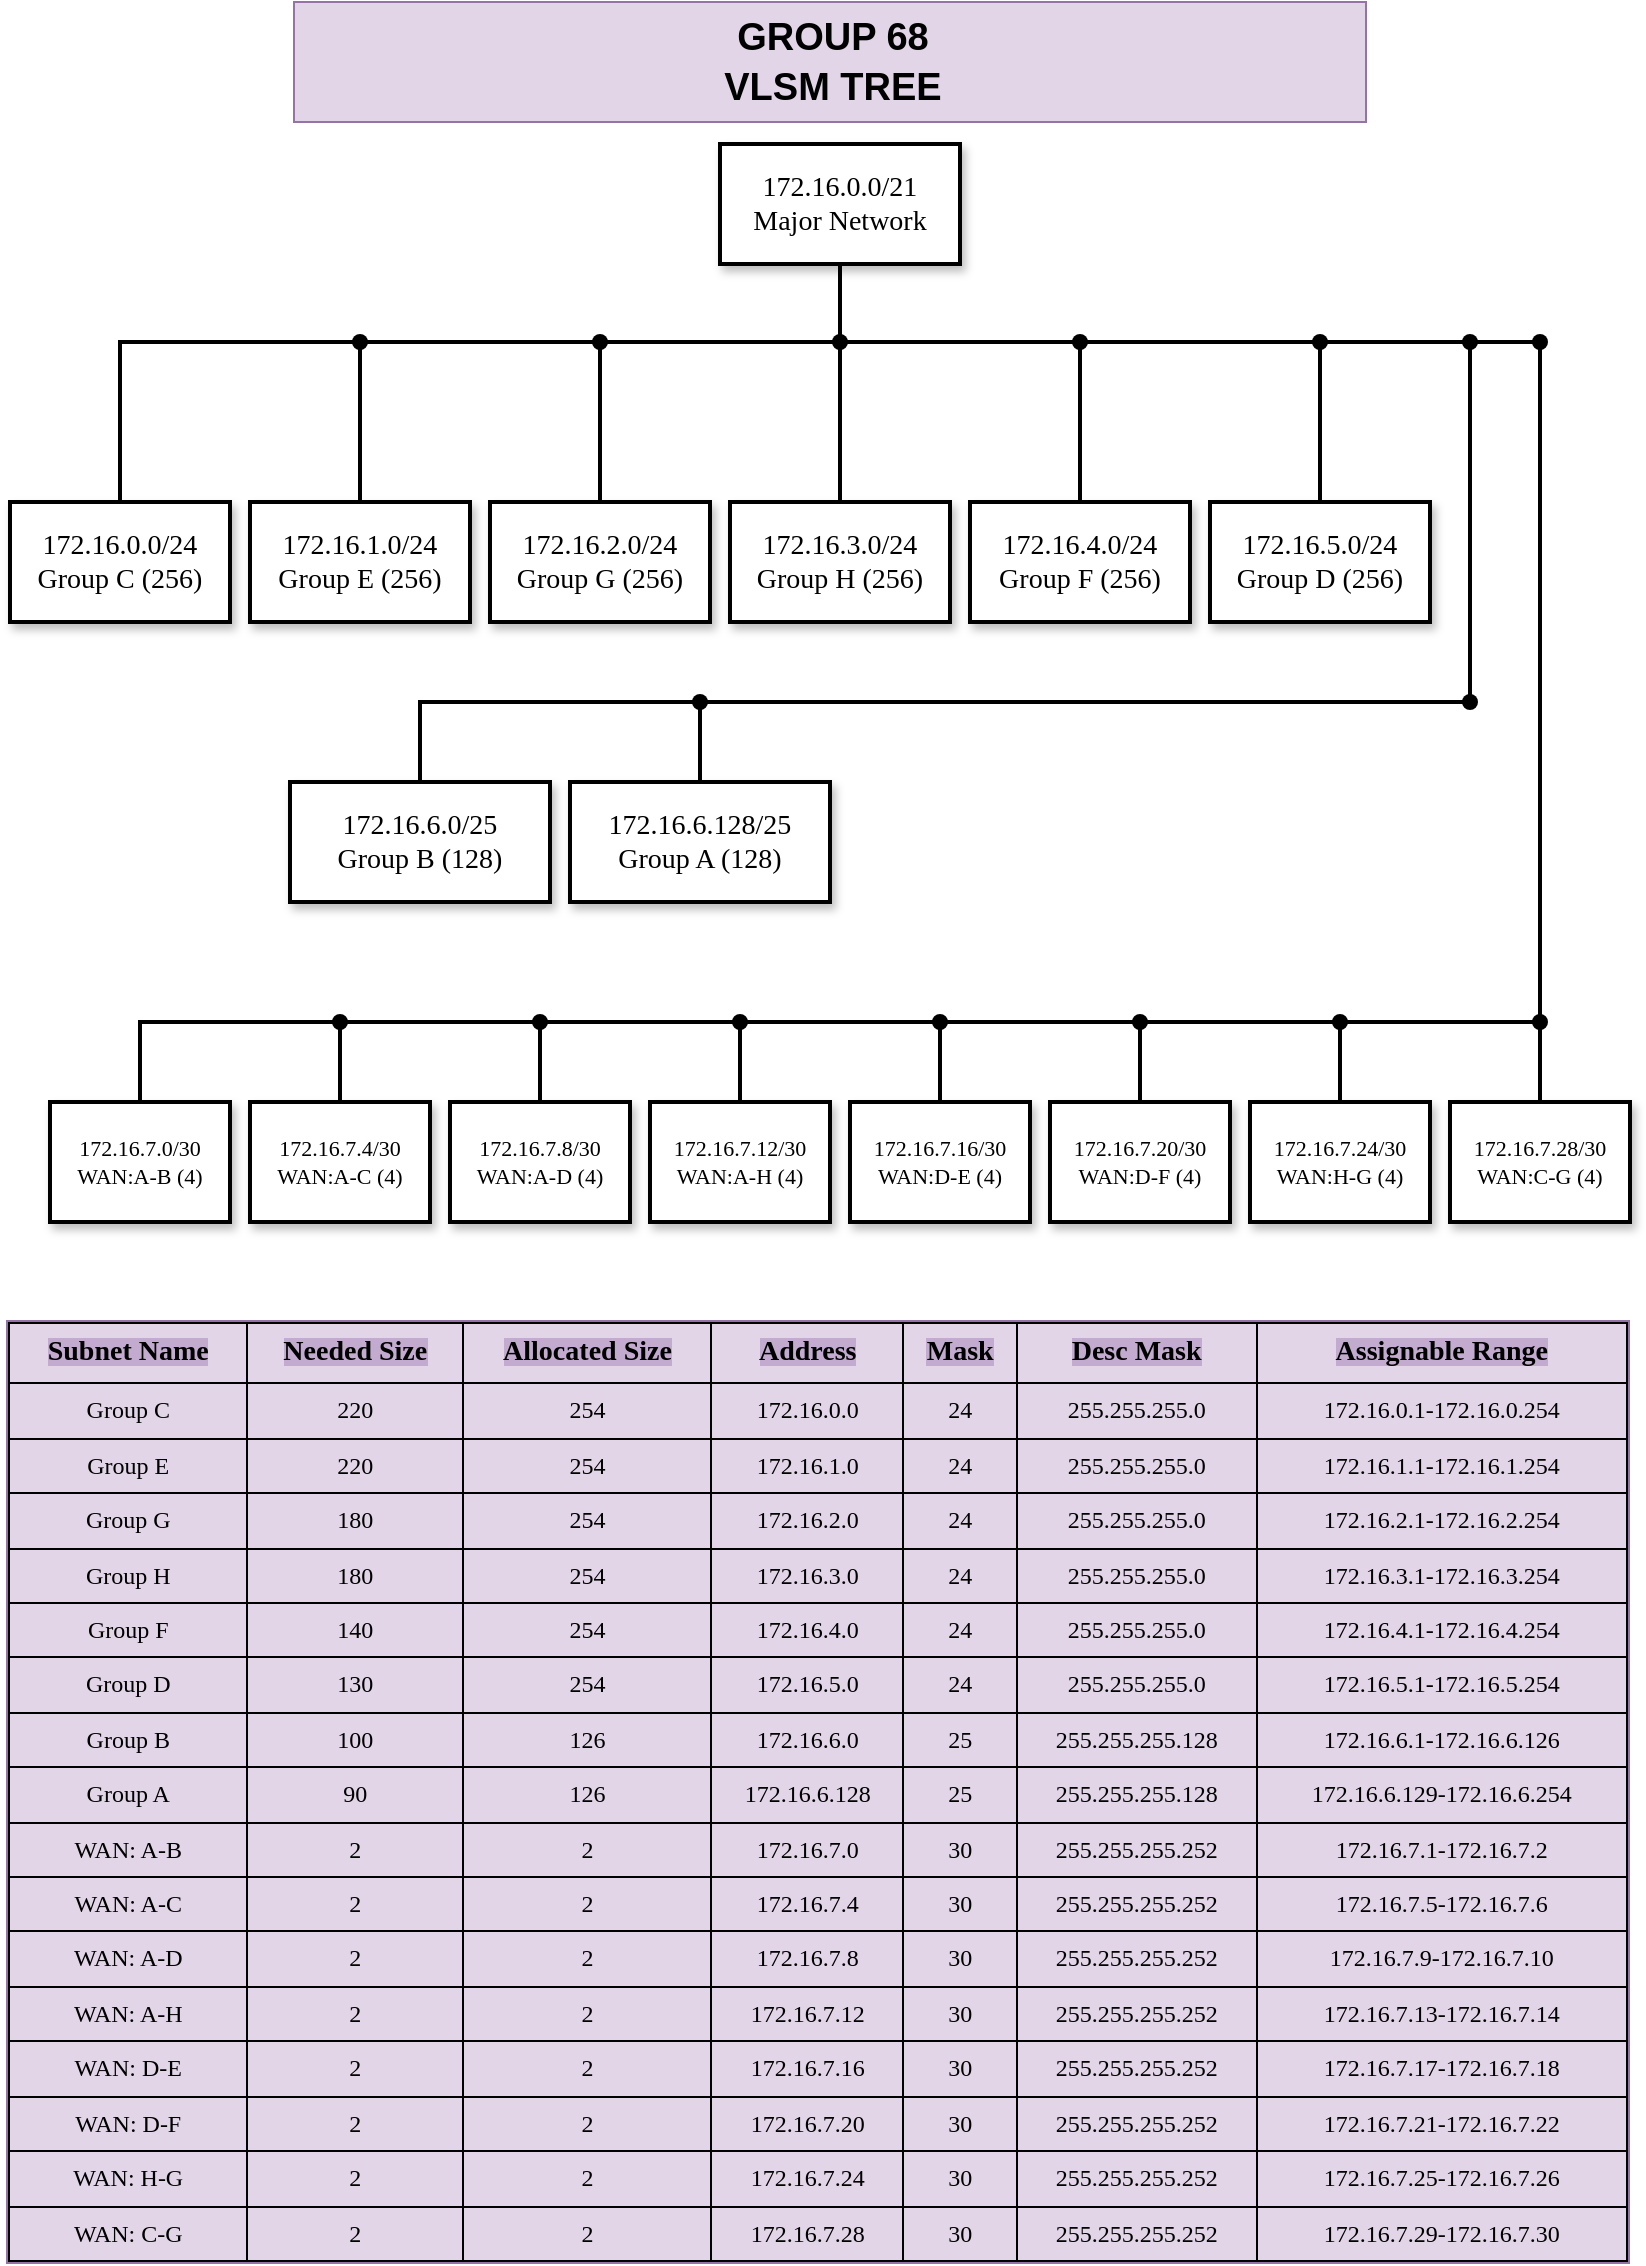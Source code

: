 <mxfile version="20.3.2" type="device"><diagram name="Page-1" id="10a91c8b-09ff-31b1-d368-03940ed4cc9e"><mxGraphModel dx="872" dy="1651" grid="0" gridSize="10" guides="1" tooltips="1" connect="1" arrows="1" fold="1" page="1" pageScale="1" pageWidth="827" pageHeight="1169" background="none" math="0" shadow="0"><root><mxCell id="0"/><mxCell id="1" parent="0"/><mxCell id="62893188c0fa7362-1" value="&lt;div&gt;172.16.0.0/21&lt;/div&gt;&lt;div&gt;Major Network&lt;br&gt;&lt;/div&gt;" style="whiteSpace=wrap;html=1;rounded=0;shadow=1;labelBackgroundColor=none;strokeWidth=2;fontFamily=Verdana;fontSize=14;align=center;glass=0;" parent="1" vertex="1"><mxGeometry x="365" y="41" width="120" height="60" as="geometry"/></mxCell><mxCell id="62893188c0fa7362-5" value="" style="rounded=0;html=1;labelBackgroundColor=none;startArrow=none;startFill=0;startSize=5;endArrow=none;endFill=0;endSize=5;jettySize=auto;orthogonalLoop=1;strokeWidth=2;fontFamily=Verdana;fontSize=14;entryX=0.5;entryY=0;entryDx=0;entryDy=0;" parent="1" source="LZG9jBrLTK_XhJ1fiRnu-6" target="62893188c0fa7362-20" edge="1"><mxGeometry x="-0.359" y="-11" relative="1" as="geometry"><mxPoint as="offset"/><mxPoint x="120" y="100" as="sourcePoint"/><mxPoint x="419.372" y="170" as="targetPoint"/><Array as="points"><mxPoint x="65" y="140"/></Array></mxGeometry></mxCell><mxCell id="62893188c0fa7362-20" value="&lt;div&gt;172.16.0.0/24&lt;/div&gt;Group C (256)" style="whiteSpace=wrap;html=1;rounded=0;shadow=1;labelBackgroundColor=none;strokeWidth=2;fontFamily=Verdana;fontSize=14;align=center;" parent="1" vertex="1"><mxGeometry x="10" y="220" width="110" height="60" as="geometry"/></mxCell><mxCell id="LZG9jBrLTK_XhJ1fiRnu-1" value="" style="shape=waypoint;sketch=0;fillStyle=solid;size=6;pointerEvents=1;points=[];fillColor=none;resizable=0;rotatable=0;perimeter=centerPerimeter;snapToPoint=1;rounded=0;glass=0;fontSize=14;strokeWidth=2;" parent="1" vertex="1"><mxGeometry x="405" y="120" width="40" height="40" as="geometry"/></mxCell><mxCell id="LZG9jBrLTK_XhJ1fiRnu-2" value="" style="rounded=0;html=1;labelBackgroundColor=none;startArrow=none;startFill=0;startSize=5;endArrow=none;endFill=0;endSize=5;jettySize=auto;orthogonalLoop=1;strokeWidth=2;fontFamily=Verdana;fontSize=14;exitX=0.525;exitY=0.008;exitDx=0;exitDy=0;exitPerimeter=0;entryX=0.5;entryY=1;entryDx=0;entryDy=0;" parent="1" source="LZG9jBrLTK_XhJ1fiRnu-1" target="62893188c0fa7362-1" edge="1"><mxGeometry x="0.026" y="-6" relative="1" as="geometry"><mxPoint as="offset"/><mxPoint x="424" y="131" as="sourcePoint"/><mxPoint x="350" y="260" as="targetPoint"/><Array as="points"/></mxGeometry></mxCell><mxCell id="LZG9jBrLTK_XhJ1fiRnu-3" value="&lt;div&gt;172.16.1.0/24&lt;/div&gt;Group E (256)" style="whiteSpace=wrap;html=1;rounded=0;shadow=1;labelBackgroundColor=none;strokeWidth=2;fontFamily=Verdana;fontSize=14;align=center;" parent="1" vertex="1"><mxGeometry x="130" y="220" width="110" height="60" as="geometry"/></mxCell><mxCell id="LZG9jBrLTK_XhJ1fiRnu-5" value="" style="rounded=0;html=1;labelBackgroundColor=none;startArrow=none;startFill=0;startSize=5;endArrow=none;endFill=0;endSize=5;jettySize=auto;orthogonalLoop=1;strokeWidth=2;fontFamily=Verdana;fontSize=14;exitDx=0;exitDy=0;entryX=0.394;entryY=0.509;entryDx=0;entryDy=0;entryPerimeter=0;" parent="1" source="LZG9jBrLTK_XhJ1fiRnu-6" target="LZG9jBrLTK_XhJ1fiRnu-10" edge="1"><mxGeometry x="-0.3" y="13" relative="1" as="geometry"><mxPoint as="offset"/><mxPoint x="484" y="102.681" as="sourcePoint"/><mxPoint x="200" y="140" as="targetPoint"/></mxGeometry></mxCell><mxCell id="LZG9jBrLTK_XhJ1fiRnu-6" value="" style="shape=waypoint;sketch=0;fillStyle=solid;size=6;pointerEvents=1;points=[];fillColor=none;resizable=0;rotatable=0;perimeter=centerPerimeter;snapToPoint=1;rounded=0;glass=0;fontSize=14;strokeWidth=2;" parent="1" vertex="1"><mxGeometry x="165" y="120" width="40" height="40" as="geometry"/></mxCell><mxCell id="LZG9jBrLTK_XhJ1fiRnu-7" value="" style="rounded=0;html=1;labelBackgroundColor=none;startArrow=none;startFill=0;startSize=5;endArrow=none;endFill=0;endSize=5;jettySize=auto;orthogonalLoop=1;strokeWidth=2;fontFamily=Verdana;fontSize=14;exitX=0.5;exitY=0;exitDx=0;exitDy=0;" parent="1" source="LZG9jBrLTK_XhJ1fiRnu-3" target="LZG9jBrLTK_XhJ1fiRnu-6" edge="1"><mxGeometry x="-0.3" y="13" relative="1" as="geometry"><mxPoint as="offset"/><mxPoint x="200" y="160" as="sourcePoint"/><mxPoint x="330" y="190" as="targetPoint"/></mxGeometry></mxCell><mxCell id="LZG9jBrLTK_XhJ1fiRnu-9" value="&lt;div&gt;172.16.2.0/24&lt;/div&gt;Group G (256)" style="whiteSpace=wrap;html=1;rounded=0;shadow=1;labelBackgroundColor=none;strokeWidth=2;fontFamily=Verdana;fontSize=14;align=center;" parent="1" vertex="1"><mxGeometry x="250" y="220" width="110" height="60" as="geometry"/></mxCell><mxCell id="LZG9jBrLTK_XhJ1fiRnu-10" value="" style="shape=waypoint;sketch=0;fillStyle=solid;size=6;pointerEvents=1;points=[];fillColor=none;resizable=0;rotatable=0;perimeter=centerPerimeter;snapToPoint=1;rounded=0;glass=0;fontSize=14;strokeWidth=2;" parent="1" vertex="1"><mxGeometry x="285" y="120" width="40" height="40" as="geometry"/></mxCell><mxCell id="LZG9jBrLTK_XhJ1fiRnu-11" value="" style="rounded=0;html=1;labelBackgroundColor=none;startArrow=none;startFill=0;startSize=5;endArrow=none;endFill=0;endSize=5;jettySize=auto;orthogonalLoop=1;strokeWidth=2;fontFamily=Verdana;fontSize=14;exitX=0.5;exitY=0;exitDx=0;exitDy=0;" parent="1" source="LZG9jBrLTK_XhJ1fiRnu-9" target="LZG9jBrLTK_XhJ1fiRnu-10" edge="1"><mxGeometry x="-0.3" y="13" relative="1" as="geometry"><mxPoint as="offset"/><mxPoint x="195" y="170" as="sourcePoint"/><mxPoint x="195" y="150" as="targetPoint"/></mxGeometry></mxCell><mxCell id="LZG9jBrLTK_XhJ1fiRnu-12" value="&lt;div&gt;172.16.3.0/24&lt;/div&gt;Group H (256)" style="whiteSpace=wrap;html=1;rounded=0;shadow=1;labelBackgroundColor=none;strokeWidth=2;fontFamily=Verdana;fontSize=14;align=center;" parent="1" vertex="1"><mxGeometry x="370" y="220" width="110" height="60" as="geometry"/></mxCell><mxCell id="LZG9jBrLTK_XhJ1fiRnu-13" value="&lt;div&gt;172.16.4.0/24&lt;/div&gt;Group F (256)" style="whiteSpace=wrap;html=1;rounded=0;shadow=1;labelBackgroundColor=none;strokeWidth=2;fontFamily=Verdana;fontSize=14;align=center;" parent="1" vertex="1"><mxGeometry x="490" y="220" width="110" height="60" as="geometry"/></mxCell><mxCell id="LZG9jBrLTK_XhJ1fiRnu-14" value="&lt;div&gt;172.16.5.0/24&lt;/div&gt;Group D (256)" style="whiteSpace=wrap;html=1;rounded=0;shadow=1;labelBackgroundColor=none;strokeWidth=2;fontFamily=Verdana;fontSize=14;align=center;" parent="1" vertex="1"><mxGeometry x="610" y="220" width="110" height="60" as="geometry"/></mxCell><mxCell id="LZG9jBrLTK_XhJ1fiRnu-16" value="" style="rounded=0;html=1;labelBackgroundColor=none;startArrow=none;startFill=0;startSize=5;endArrow=none;endFill=0;endSize=5;jettySize=auto;orthogonalLoop=1;strokeWidth=2;fontFamily=Verdana;fontSize=14;entryX=0.5;entryY=0;entryDx=0;entryDy=0;" parent="1" source="LZG9jBrLTK_XhJ1fiRnu-1" target="LZG9jBrLTK_XhJ1fiRnu-12" edge="1"><mxGeometry x="-0.3" y="13" relative="1" as="geometry"><mxPoint as="offset"/><mxPoint x="315" y="170" as="sourcePoint"/><mxPoint x="315" y="150" as="targetPoint"/></mxGeometry></mxCell><mxCell id="LZG9jBrLTK_XhJ1fiRnu-17" value="" style="rounded=0;html=1;labelBackgroundColor=none;startArrow=none;startFill=0;startSize=5;endArrow=none;endFill=0;endSize=5;jettySize=auto;orthogonalLoop=1;strokeWidth=2;fontFamily=Verdana;fontSize=14;exitDx=0;exitDy=0;entryX=0.569;entryY=0.514;entryDx=0;entryDy=0;entryPerimeter=0;exitX=0.408;exitY=0.514;exitPerimeter=0;" parent="1" source="LZG9jBrLTK_XhJ1fiRnu-1" target="LZG9jBrLTK_XhJ1fiRnu-10" edge="1"><mxGeometry x="-0.3" y="13" relative="1" as="geometry"><mxPoint as="offset"/><mxPoint x="195" y="150" as="sourcePoint"/><mxPoint x="315" y="150" as="targetPoint"/></mxGeometry></mxCell><mxCell id="LZG9jBrLTK_XhJ1fiRnu-18" value="" style="rounded=0;html=1;labelBackgroundColor=none;startArrow=none;startFill=0;startSize=5;endArrow=none;endFill=0;endSize=5;jettySize=auto;orthogonalLoop=1;strokeWidth=2;fontFamily=Verdana;fontSize=14;entryX=0.5;entryY=0;entryDx=0;entryDy=0;exitX=0.429;exitY=0.535;exitDx=0;exitDy=0;exitPerimeter=0;" parent="1" source="LZG9jBrLTK_XhJ1fiRnu-19" target="LZG9jBrLTK_XhJ1fiRnu-13" edge="1"><mxGeometry x="-0.3" y="13" relative="1" as="geometry"><mxPoint as="offset"/><mxPoint x="435" y="150" as="sourcePoint"/><mxPoint x="435" y="170" as="targetPoint"/></mxGeometry></mxCell><mxCell id="LZG9jBrLTK_XhJ1fiRnu-19" value="" style="shape=waypoint;sketch=0;fillStyle=solid;size=6;pointerEvents=1;points=[];fillColor=none;resizable=0;rotatable=0;perimeter=centerPerimeter;snapToPoint=1;rounded=0;glass=0;fontSize=14;strokeWidth=2;" parent="1" vertex="1"><mxGeometry x="525" y="120" width="40" height="40" as="geometry"/></mxCell><mxCell id="LZG9jBrLTK_XhJ1fiRnu-20" value="" style="shape=waypoint;sketch=0;fillStyle=solid;size=6;pointerEvents=1;points=[];fillColor=none;resizable=0;rotatable=0;perimeter=centerPerimeter;snapToPoint=1;rounded=0;glass=0;fontSize=14;strokeWidth=2;" parent="1" vertex="1"><mxGeometry x="645" y="120" width="40" height="40" as="geometry"/></mxCell><mxCell id="LZG9jBrLTK_XhJ1fiRnu-21" value="" style="rounded=0;html=1;labelBackgroundColor=none;startArrow=none;startFill=0;startSize=5;endArrow=none;endFill=0;endSize=5;jettySize=auto;orthogonalLoop=1;strokeWidth=2;fontFamily=Verdana;fontSize=14;entryX=0.451;entryY=0.535;entryDx=0;entryDy=0;exitX=0.5;exitY=0;exitDx=0;exitDy=0;entryPerimeter=0;" parent="1" source="LZG9jBrLTK_XhJ1fiRnu-14" target="LZG9jBrLTK_XhJ1fiRnu-20" edge="1"><mxGeometry x="-0.3" y="13" relative="1" as="geometry"><mxPoint as="offset"/><mxPoint x="445" y="160" as="sourcePoint"/><mxPoint x="555" y="170" as="targetPoint"/></mxGeometry></mxCell><mxCell id="LZG9jBrLTK_XhJ1fiRnu-22" value="" style="rounded=0;html=1;labelBackgroundColor=none;startArrow=none;startFill=0;startSize=5;endArrow=none;endFill=0;endSize=5;jettySize=auto;orthogonalLoop=1;strokeWidth=2;fontFamily=Verdana;fontSize=14;exitDx=0;exitDy=0;entryX=0.538;entryY=0.665;entryDx=0;entryDy=0;entryPerimeter=0;exitX=0.473;exitY=0.448;exitPerimeter=0;" parent="1" source="LZG9jBrLTK_XhJ1fiRnu-1" target="LZG9jBrLTK_XhJ1fiRnu-19" edge="1"><mxGeometry x="-0.3" y="13" relative="1" as="geometry"><mxPoint as="offset"/><mxPoint x="435" y="150" as="sourcePoint"/><mxPoint x="315" y="150" as="targetPoint"/></mxGeometry></mxCell><mxCell id="LZG9jBrLTK_XhJ1fiRnu-23" value="" style="rounded=0;html=1;labelBackgroundColor=none;startArrow=none;startFill=0;startSize=5;endArrow=none;endFill=0;endSize=5;jettySize=auto;orthogonalLoop=1;strokeWidth=2;fontFamily=Verdana;fontSize=14;exitDx=0;exitDy=0;entryX=0.451;entryY=0.535;entryDx=0;entryDy=0;entryPerimeter=0;exitX=0.582;exitY=0.535;exitPerimeter=0;" parent="1" source="LZG9jBrLTK_XhJ1fiRnu-19" target="LZG9jBrLTK_XhJ1fiRnu-20" edge="1"><mxGeometry x="-0.3" y="13" relative="1" as="geometry"><mxPoint as="offset"/><mxPoint x="445" y="160" as="sourcePoint"/><mxPoint x="325" y="160" as="targetPoint"/></mxGeometry></mxCell><mxCell id="LZG9jBrLTK_XhJ1fiRnu-26" value="" style="shape=waypoint;sketch=0;fillStyle=solid;size=6;pointerEvents=1;points=[];fillColor=none;resizable=0;rotatable=0;perimeter=centerPerimeter;snapToPoint=1;rounded=0;glass=0;fontSize=14;strokeWidth=2;" parent="1" vertex="1"><mxGeometry x="720" y="300" width="40" height="40" as="geometry"/></mxCell><mxCell id="LZG9jBrLTK_XhJ1fiRnu-27" value="" style="rounded=0;html=1;labelBackgroundColor=none;startArrow=none;startFill=0;startSize=5;endArrow=none;endFill=0;endSize=5;jettySize=auto;orthogonalLoop=1;strokeWidth=2;fontFamily=Verdana;fontSize=14;entryX=0.652;entryY=0.502;entryDx=0;entryDy=0;entryPerimeter=0;exitX=0.5;exitY=0;exitDx=0;exitDy=0;" parent="1" source="LZG9jBrLTK_XhJ1fiRnu-33" target="LZG9jBrLTK_XhJ1fiRnu-30" edge="1"><mxGeometry x="-0.3" y="13" relative="1" as="geometry"><mxPoint as="offset"/><mxPoint x="255.0" y="360" as="sourcePoint"/><mxPoint x="675" y="150" as="targetPoint"/><Array as="points"><mxPoint x="215" y="320"/></Array></mxGeometry></mxCell><mxCell id="LZG9jBrLTK_XhJ1fiRnu-29" value="&lt;div&gt;172.16.6.128/25&lt;/div&gt;Group A (128)" style="whiteSpace=wrap;html=1;rounded=0;shadow=1;labelBackgroundColor=none;strokeWidth=2;fontFamily=Verdana;fontSize=14;align=center;" parent="1" vertex="1"><mxGeometry x="290" y="360" width="130" height="60" as="geometry"/></mxCell><mxCell id="LZG9jBrLTK_XhJ1fiRnu-30" value="" style="shape=waypoint;sketch=0;fillStyle=solid;size=6;pointerEvents=1;points=[];fillColor=none;resizable=0;rotatable=0;perimeter=centerPerimeter;snapToPoint=1;rounded=0;glass=0;fontSize=14;strokeWidth=2;" parent="1" vertex="1"><mxGeometry x="335" y="300" width="40" height="40" as="geometry"/></mxCell><mxCell id="LZG9jBrLTK_XhJ1fiRnu-31" value="" style="rounded=0;html=1;labelBackgroundColor=none;startArrow=none;startFill=0;startSize=5;endArrow=none;endFill=0;endSize=5;jettySize=auto;orthogonalLoop=1;strokeWidth=2;fontFamily=Verdana;fontSize=14;exitDx=0;exitDy=0;entryX=0.592;entryY=0.6;entryDx=0;entryDy=0;entryPerimeter=0;exitX=0.511;exitY=0.6;exitPerimeter=0;" parent="1" source="LZG9jBrLTK_XhJ1fiRnu-26" target="LZG9jBrLTK_XhJ1fiRnu-30" edge="1"><mxGeometry x="-0.3" y="13" relative="1" as="geometry"><mxPoint as="offset"/><mxPoint x="435" y="150" as="sourcePoint"/><mxPoint x="315" y="150" as="targetPoint"/></mxGeometry></mxCell><mxCell id="LZG9jBrLTK_XhJ1fiRnu-32" value="" style="rounded=0;html=1;labelBackgroundColor=none;startArrow=none;startFill=0;startSize=5;endArrow=none;endFill=0;endSize=5;jettySize=auto;orthogonalLoop=1;strokeWidth=2;fontFamily=Verdana;fontSize=14;entryX=0.5;entryY=0;entryDx=0;entryDy=0;exitX=0.484;exitY=0.622;exitDx=0;exitDy=0;exitPerimeter=0;" parent="1" source="LZG9jBrLTK_XhJ1fiRnu-30" target="LZG9jBrLTK_XhJ1fiRnu-29" edge="1"><mxGeometry x="-0.3" y="13" relative="1" as="geometry"><mxPoint as="offset"/><mxPoint x="435" y="150" as="sourcePoint"/><mxPoint x="435" y="230" as="targetPoint"/></mxGeometry></mxCell><mxCell id="LZG9jBrLTK_XhJ1fiRnu-33" value="&lt;div&gt;172.16.6.0/25&lt;/div&gt;Group B (128)" style="whiteSpace=wrap;html=1;rounded=0;shadow=1;labelBackgroundColor=none;strokeWidth=2;fontFamily=Verdana;fontSize=14;align=center;" parent="1" vertex="1"><mxGeometry x="150" y="360" width="130" height="60" as="geometry"/></mxCell><mxCell id="LZG9jBrLTK_XhJ1fiRnu-35" value="" style="shape=waypoint;sketch=0;fillStyle=solid;size=6;pointerEvents=1;points=[];fillColor=none;resizable=0;rotatable=0;perimeter=centerPerimeter;snapToPoint=1;rounded=0;glass=0;fontSize=14;strokeWidth=2;" parent="1" vertex="1"><mxGeometry x="720" y="120" width="40" height="40" as="geometry"/></mxCell><mxCell id="LZG9jBrLTK_XhJ1fiRnu-36" value="" style="rounded=0;html=1;labelBackgroundColor=none;startArrow=none;startFill=0;startSize=5;endArrow=none;endFill=0;endSize=5;jettySize=auto;orthogonalLoop=1;strokeWidth=2;fontFamily=Verdana;fontSize=14;exitDx=0;exitDy=0;entryX=0.511;entryY=0.622;entryDx=0;entryDy=0;entryPerimeter=0;exitX=0.56;exitY=0.643;exitPerimeter=0;" parent="1" source="LZG9jBrLTK_XhJ1fiRnu-20" target="LZG9jBrLTK_XhJ1fiRnu-35" edge="1"><mxGeometry x="-0.3" y="13" relative="1" as="geometry"><mxPoint as="offset"/><mxPoint x="555" y="150" as="sourcePoint"/><mxPoint x="675" y="150" as="targetPoint"/></mxGeometry></mxCell><mxCell id="LZG9jBrLTK_XhJ1fiRnu-37" value="" style="rounded=0;html=1;labelBackgroundColor=none;startArrow=none;startFill=0;startSize=5;endArrow=none;endFill=0;endSize=5;jettySize=auto;orthogonalLoop=1;strokeWidth=2;fontFamily=Verdana;fontSize=14;entryX=0.533;entryY=0.622;entryDx=0;entryDy=0;exitX=0.467;exitY=0.404;exitDx=0;exitDy=0;entryPerimeter=0;exitPerimeter=0;" parent="1" source="LZG9jBrLTK_XhJ1fiRnu-26" target="LZG9jBrLTK_XhJ1fiRnu-35" edge="1"><mxGeometry x="-0.3" y="13" relative="1" as="geometry"><mxPoint as="offset"/><mxPoint x="675" y="230" as="sourcePoint"/><mxPoint x="675" y="150" as="targetPoint"/></mxGeometry></mxCell><mxCell id="LZG9jBrLTK_XhJ1fiRnu-38" value="" style="shape=waypoint;sketch=0;fillStyle=solid;size=6;pointerEvents=1;points=[];fillColor=none;resizable=0;rotatable=0;perimeter=centerPerimeter;snapToPoint=1;rounded=0;glass=0;fontSize=14;strokeWidth=2;" parent="1" vertex="1"><mxGeometry x="755" y="120" width="40" height="40" as="geometry"/></mxCell><mxCell id="LZG9jBrLTK_XhJ1fiRnu-39" value="" style="rounded=0;html=1;labelBackgroundColor=none;startArrow=none;startFill=0;startSize=5;endArrow=none;endFill=0;endSize=5;jettySize=auto;orthogonalLoop=1;strokeWidth=2;fontFamily=Verdana;fontSize=14;exitDx=0;exitDy=0;entryX=0.446;entryY=0.557;entryDx=0;entryDy=0;entryPerimeter=0;exitX=0.598;exitY=0.535;exitPerimeter=0;" parent="1" source="LZG9jBrLTK_XhJ1fiRnu-35" target="LZG9jBrLTK_XhJ1fiRnu-38" edge="1"><mxGeometry x="-0.3" y="13" relative="1" as="geometry"><mxPoint as="offset"/><mxPoint x="675" y="150" as="sourcePoint"/><mxPoint x="750" y="150" as="targetPoint"/></mxGeometry></mxCell><mxCell id="LZG9jBrLTK_XhJ1fiRnu-40" value="" style="rounded=0;html=1;labelBackgroundColor=none;startArrow=none;startFill=0;startSize=5;endArrow=none;endFill=0;endSize=5;jettySize=auto;orthogonalLoop=1;strokeWidth=2;fontFamily=Verdana;fontSize=14;entryX=0.5;entryY=0.75;entryDx=0;entryDy=0;entryPerimeter=0;exitX=0.489;exitY=0.448;exitDx=0;exitDy=0;exitPerimeter=0;" parent="1" source="LZG9jBrLTK_XhJ1fiRnu-41" target="LZG9jBrLTK_XhJ1fiRnu-38" edge="1"><mxGeometry x="-0.3" y="13" relative="1" as="geometry"><mxPoint as="offset"/><mxPoint x="780" y="460" as="sourcePoint"/><mxPoint x="750" y="150" as="targetPoint"/></mxGeometry></mxCell><mxCell id="LZG9jBrLTK_XhJ1fiRnu-41" value="" style="shape=waypoint;sketch=0;fillStyle=solid;size=6;pointerEvents=1;points=[];fillColor=none;resizable=0;rotatable=0;perimeter=centerPerimeter;snapToPoint=1;rounded=0;glass=0;fontSize=14;strokeWidth=2;" parent="1" vertex="1"><mxGeometry x="755" y="460" width="40" height="40" as="geometry"/></mxCell><mxCell id="LZG9jBrLTK_XhJ1fiRnu-42" value="" style="rounded=0;html=1;labelBackgroundColor=none;startArrow=none;startFill=0;startSize=5;endArrow=none;endFill=0;endSize=5;jettySize=auto;orthogonalLoop=1;strokeWidth=2;fontFamily=Verdana;fontSize=14;exitDx=0;exitDy=0;exitX=0.359;exitY=0.513;exitPerimeter=0;entryX=0.5;entryY=0;entryDx=0;entryDy=0;" parent="1" source="LZG9jBrLTK_XhJ1fiRnu-41" target="LZG9jBrLTK_XhJ1fiRnu-62" edge="1"><mxGeometry x="-0.3" y="13" relative="1" as="geometry"><mxPoint as="offset"/><mxPoint x="735" y="479.57" as="sourcePoint"/><mxPoint x="680" y="480" as="targetPoint"/></mxGeometry></mxCell><mxCell id="LZG9jBrLTK_XhJ1fiRnu-43" value="&lt;div style=&quot;font-size: 11px;&quot;&gt;172.16.7.0/30&lt;/div&gt;WAN:A-B (4)" style="whiteSpace=wrap;html=1;rounded=0;shadow=1;labelBackgroundColor=none;strokeWidth=2;fontFamily=Verdana;fontSize=11;align=center;" parent="1" vertex="1"><mxGeometry x="30" y="520" width="90" height="60" as="geometry"/></mxCell><mxCell id="LZG9jBrLTK_XhJ1fiRnu-56" value="&lt;div style=&quot;font-size: 11px;&quot;&gt;172.16.7.4/30&lt;/div&gt;WAN:A-C (4)" style="whiteSpace=wrap;html=1;rounded=0;shadow=1;labelBackgroundColor=none;strokeWidth=2;fontFamily=Verdana;fontSize=11;align=center;" parent="1" vertex="1"><mxGeometry x="130" y="520" width="90" height="60" as="geometry"/></mxCell><mxCell id="LZG9jBrLTK_XhJ1fiRnu-57" value="&lt;div style=&quot;font-size: 11px;&quot;&gt;172.16.7.8/30&lt;/div&gt;WAN:A-D (4)" style="whiteSpace=wrap;html=1;rounded=0;shadow=1;labelBackgroundColor=none;strokeWidth=2;fontFamily=Verdana;fontSize=11;align=center;" parent="1" vertex="1"><mxGeometry x="230" y="520" width="90" height="60" as="geometry"/></mxCell><mxCell id="LZG9jBrLTK_XhJ1fiRnu-58" value="&lt;div style=&quot;font-size: 11px;&quot;&gt;172.16.7.12/30&lt;/div&gt;WAN:A-H (4)" style="whiteSpace=wrap;html=1;rounded=0;shadow=1;labelBackgroundColor=none;strokeWidth=2;fontFamily=Verdana;fontSize=11;align=center;" parent="1" vertex="1"><mxGeometry x="330" y="520" width="90" height="60" as="geometry"/></mxCell><mxCell id="LZG9jBrLTK_XhJ1fiRnu-59" value="&lt;div style=&quot;font-size: 11px;&quot;&gt;172.16.7.16/30&lt;/div&gt;WAN:D-E (4)" style="whiteSpace=wrap;html=1;rounded=0;shadow=1;labelBackgroundColor=none;strokeWidth=2;fontFamily=Verdana;fontSize=11;align=center;" parent="1" vertex="1"><mxGeometry x="430" y="520" width="90" height="60" as="geometry"/></mxCell><mxCell id="LZG9jBrLTK_XhJ1fiRnu-60" value="&lt;div style=&quot;font-size: 11px;&quot;&gt;172.16.7.20/30&lt;/div&gt;WAN:D-F (4)" style="whiteSpace=wrap;html=1;rounded=0;shadow=1;labelBackgroundColor=none;strokeWidth=2;fontFamily=Verdana;fontSize=11;align=center;" parent="1" vertex="1"><mxGeometry x="530" y="520" width="90" height="60" as="geometry"/></mxCell><mxCell id="LZG9jBrLTK_XhJ1fiRnu-61" value="&lt;div style=&quot;font-size: 11px;&quot;&gt;172.16.7.24/30&lt;/div&gt;WAN:H-G (4)" style="whiteSpace=wrap;html=1;rounded=0;shadow=1;labelBackgroundColor=none;strokeWidth=2;fontFamily=Verdana;fontSize=11;align=center;" parent="1" vertex="1"><mxGeometry x="630" y="520" width="90" height="60" as="geometry"/></mxCell><mxCell id="LZG9jBrLTK_XhJ1fiRnu-62" value="&lt;div style=&quot;font-size: 11px;&quot;&gt;172.16.7.28/30&lt;/div&gt;WAN:C-G (4)" style="whiteSpace=wrap;html=1;rounded=0;shadow=1;labelBackgroundColor=none;strokeWidth=2;fontFamily=Verdana;fontSize=11;align=center;" parent="1" vertex="1"><mxGeometry x="730" y="520" width="90" height="60" as="geometry"/></mxCell><mxCell id="LZG9jBrLTK_XhJ1fiRnu-63" value="" style="shape=waypoint;sketch=0;fillStyle=solid;size=6;pointerEvents=1;points=[];fillColor=none;resizable=0;rotatable=0;perimeter=centerPerimeter;snapToPoint=1;rounded=0;glass=0;fontSize=14;strokeWidth=2;" parent="1" vertex="1"><mxGeometry x="655" y="460" width="40" height="40" as="geometry"/></mxCell><mxCell id="LZG9jBrLTK_XhJ1fiRnu-64" value="" style="shape=waypoint;sketch=0;fillStyle=solid;size=6;pointerEvents=1;points=[];fillColor=none;resizable=0;rotatable=0;perimeter=centerPerimeter;snapToPoint=1;rounded=0;glass=0;fontSize=14;strokeWidth=2;" parent="1" vertex="1"><mxGeometry x="555" y="460" width="40" height="40" as="geometry"/></mxCell><mxCell id="LZG9jBrLTK_XhJ1fiRnu-65" value="" style="shape=waypoint;sketch=0;fillStyle=solid;size=6;pointerEvents=1;points=[];fillColor=none;resizable=0;rotatable=0;perimeter=centerPerimeter;snapToPoint=1;rounded=0;glass=0;fontSize=14;strokeWidth=2;" parent="1" vertex="1"><mxGeometry x="455" y="460" width="40" height="40" as="geometry"/></mxCell><mxCell id="LZG9jBrLTK_XhJ1fiRnu-66" value="" style="shape=waypoint;sketch=0;fillStyle=solid;size=6;pointerEvents=1;points=[];fillColor=none;resizable=0;rotatable=0;perimeter=centerPerimeter;snapToPoint=1;rounded=0;glass=0;fontSize=14;strokeWidth=2;" parent="1" vertex="1"><mxGeometry x="355" y="460" width="40" height="40" as="geometry"/></mxCell><mxCell id="LZG9jBrLTK_XhJ1fiRnu-67" value="" style="shape=waypoint;sketch=0;fillStyle=solid;size=6;pointerEvents=1;points=[];fillColor=none;resizable=0;rotatable=0;perimeter=centerPerimeter;snapToPoint=1;rounded=0;glass=0;fontSize=14;strokeWidth=2;" parent="1" vertex="1"><mxGeometry x="255" y="460" width="40" height="40" as="geometry"/></mxCell><mxCell id="LZG9jBrLTK_XhJ1fiRnu-69" value="" style="shape=waypoint;sketch=0;fillStyle=solid;size=6;pointerEvents=1;points=[];fillColor=none;resizable=0;rotatable=0;perimeter=centerPerimeter;snapToPoint=1;rounded=0;glass=0;fontSize=14;strokeWidth=2;" parent="1" vertex="1"><mxGeometry x="155" y="460" width="40" height="40" as="geometry"/></mxCell><mxCell id="LZG9jBrLTK_XhJ1fiRnu-71" value="" style="rounded=0;html=1;labelBackgroundColor=none;startArrow=none;startFill=0;startSize=5;endArrow=none;endFill=0;endSize=5;jettySize=auto;orthogonalLoop=1;strokeWidth=2;fontFamily=Verdana;fontSize=14;entryX=0.418;entryY=0.448;entryDx=0;entryDy=0;entryPerimeter=0;exitX=0.5;exitY=0;exitDx=0;exitDy=0;" parent="1" source="LZG9jBrLTK_XhJ1fiRnu-43" target="LZG9jBrLTK_XhJ1fiRnu-69" edge="1"><mxGeometry x="-0.3" y="13" relative="1" as="geometry"><mxPoint as="offset"/><mxPoint x="225.0" y="370" as="sourcePoint"/><mxPoint x="365" y="330" as="targetPoint"/><Array as="points"><mxPoint x="75" y="480"/></Array></mxGeometry></mxCell><mxCell id="LZG9jBrLTK_XhJ1fiRnu-72" value="" style="rounded=0;html=1;labelBackgroundColor=none;startArrow=none;startFill=0;startSize=5;endArrow=none;endFill=0;endSize=5;jettySize=auto;orthogonalLoop=1;strokeWidth=2;fontFamily=Verdana;fontSize=14;exitDx=0;exitDy=0;exitX=0.462;exitY=0.6;exitPerimeter=0;entryX=0.462;entryY=0.557;entryDx=0;entryDy=0;entryPerimeter=0;" parent="1" source="LZG9jBrLTK_XhJ1fiRnu-69" target="LZG9jBrLTK_XhJ1fiRnu-67" edge="1"><mxGeometry x="-0.3" y="13" relative="1" as="geometry"><mxPoint as="offset"/><mxPoint x="555" y="150" as="sourcePoint"/><mxPoint x="250" y="450" as="targetPoint"/></mxGeometry></mxCell><mxCell id="LZG9jBrLTK_XhJ1fiRnu-73" value="" style="rounded=0;html=1;labelBackgroundColor=none;startArrow=none;startFill=0;startSize=5;endArrow=none;endFill=0;endSize=5;jettySize=auto;orthogonalLoop=1;strokeWidth=2;fontFamily=Verdana;fontSize=14;exitDx=0;exitDy=0;exitX=0.592;exitY=0.578;exitPerimeter=0;entryX=0.484;entryY=0.665;entryDx=0;entryDy=0;entryPerimeter=0;" parent="1" source="LZG9jBrLTK_XhJ1fiRnu-66" target="LZG9jBrLTK_XhJ1fiRnu-67" edge="1"><mxGeometry x="-0.3" y="13" relative="1" as="geometry"><mxPoint as="offset"/><mxPoint x="185.0" y="490" as="sourcePoint"/><mxPoint x="285" y="490" as="targetPoint"/></mxGeometry></mxCell><mxCell id="LZG9jBrLTK_XhJ1fiRnu-74" value="" style="rounded=0;html=1;labelBackgroundColor=none;startArrow=none;startFill=0;startSize=5;endArrow=none;endFill=0;endSize=5;jettySize=auto;orthogonalLoop=1;strokeWidth=2;fontFamily=Verdana;fontSize=14;exitDx=0;exitDy=0;exitX=0.571;exitY=0.535;exitPerimeter=0;entryX=0.549;entryY=0.643;entryDx=0;entryDy=0;entryPerimeter=0;" parent="1" source="LZG9jBrLTK_XhJ1fiRnu-66" target="LZG9jBrLTK_XhJ1fiRnu-65" edge="1"><mxGeometry x="-0.3" y="13" relative="1" as="geometry"><mxPoint as="offset"/><mxPoint x="195.0" y="500" as="sourcePoint"/><mxPoint x="295" y="500" as="targetPoint"/></mxGeometry></mxCell><mxCell id="LZG9jBrLTK_XhJ1fiRnu-75" value="" style="rounded=0;html=1;labelBackgroundColor=none;startArrow=none;startFill=0;startSize=5;endArrow=none;endFill=0;endSize=5;jettySize=auto;orthogonalLoop=1;strokeWidth=2;fontFamily=Verdana;fontSize=14;exitDx=0;exitDy=0;exitX=0.614;exitY=0.491;exitPerimeter=0;entryX=0.527;entryY=0.404;entryDx=0;entryDy=0;entryPerimeter=0;" parent="1" source="LZG9jBrLTK_XhJ1fiRnu-64" target="LZG9jBrLTK_XhJ1fiRnu-65" edge="1"><mxGeometry x="-0.3" y="13" relative="1" as="geometry"><mxPoint as="offset"/><mxPoint x="385" y="490" as="sourcePoint"/><mxPoint x="485" y="490" as="targetPoint"/></mxGeometry></mxCell><mxCell id="LZG9jBrLTK_XhJ1fiRnu-76" value="" style="rounded=0;html=1;labelBackgroundColor=none;startArrow=none;startFill=0;startSize=5;endArrow=none;endFill=0;endSize=5;jettySize=auto;orthogonalLoop=1;strokeWidth=2;fontFamily=Verdana;fontSize=14;exitDx=0;exitDy=0;exitX=0.484;exitY=0.448;exitPerimeter=0;entryX=0.462;entryY=0.578;entryDx=0;entryDy=0;entryPerimeter=0;" parent="1" source="LZG9jBrLTK_XhJ1fiRnu-64" target="LZG9jBrLTK_XhJ1fiRnu-63" edge="1"><mxGeometry x="-0.3" y="13" relative="1" as="geometry"><mxPoint as="offset"/><mxPoint x="585" y="490" as="sourcePoint"/><mxPoint x="485" y="490" as="targetPoint"/></mxGeometry></mxCell><mxCell id="LZG9jBrLTK_XhJ1fiRnu-77" value="" style="rounded=0;html=1;labelBackgroundColor=none;startArrow=none;startFill=0;startSize=5;endArrow=none;endFill=0;endSize=5;jettySize=auto;orthogonalLoop=1;strokeWidth=2;fontFamily=Verdana;fontSize=14;exitDx=0;exitDy=0;exitX=0.571;exitY=0.491;exitPerimeter=0;entryX=0.375;entryY=0.557;entryDx=0;entryDy=0;entryPerimeter=0;" parent="1" source="LZG9jBrLTK_XhJ1fiRnu-63" target="LZG9jBrLTK_XhJ1fiRnu-41" edge="1"><mxGeometry x="-0.3" y="13" relative="1" as="geometry"><mxPoint as="offset"/><mxPoint x="595" y="500" as="sourcePoint"/><mxPoint x="495" y="500" as="targetPoint"/></mxGeometry></mxCell><mxCell id="LZG9jBrLTK_XhJ1fiRnu-78" value="" style="rounded=0;html=1;labelBackgroundColor=none;startArrow=none;startFill=0;startSize=5;endArrow=none;endFill=0;endSize=5;jettySize=auto;orthogonalLoop=1;strokeWidth=2;fontFamily=Verdana;fontSize=14;entryX=0.5;entryY=0;entryDx=0;entryDy=0;exitX=0.592;exitY=0.578;exitDx=0;exitDy=0;exitPerimeter=0;" parent="1" source="LZG9jBrLTK_XhJ1fiRnu-63" target="LZG9jBrLTK_XhJ1fiRnu-61" edge="1"><mxGeometry x="-0.3" y="13" relative="1" as="geometry"><mxPoint as="offset"/><mxPoint x="365" y="330" as="sourcePoint"/><mxPoint x="365" y="370" as="targetPoint"/></mxGeometry></mxCell><mxCell id="LZG9jBrLTK_XhJ1fiRnu-79" value="" style="rounded=0;html=1;labelBackgroundColor=none;startArrow=none;startFill=0;startSize=5;endArrow=none;endFill=0;endSize=5;jettySize=auto;orthogonalLoop=1;strokeWidth=2;fontFamily=Verdana;fontSize=14;entryX=0.5;entryY=0;entryDx=0;entryDy=0;exitX=0.527;exitY=1.1;exitDx=0;exitDy=0;exitPerimeter=0;" parent="1" source="LZG9jBrLTK_XhJ1fiRnu-64" target="LZG9jBrLTK_XhJ1fiRnu-60" edge="1"><mxGeometry x="-0.3" y="13" relative="1" as="geometry"><mxPoint as="offset"/><mxPoint x="685" y="490" as="sourcePoint"/><mxPoint x="685" y="530" as="targetPoint"/></mxGeometry></mxCell><mxCell id="LZG9jBrLTK_XhJ1fiRnu-80" value="" style="rounded=0;html=1;labelBackgroundColor=none;startArrow=none;startFill=0;startSize=5;endArrow=none;endFill=0;endSize=5;jettySize=auto;orthogonalLoop=1;strokeWidth=2;fontFamily=Verdana;fontSize=14;entryX=0.5;entryY=0;entryDx=0;entryDy=0;exitX=0.462;exitY=0.557;exitDx=0;exitDy=0;exitPerimeter=0;" parent="1" source="LZG9jBrLTK_XhJ1fiRnu-65" target="LZG9jBrLTK_XhJ1fiRnu-59" edge="1"><mxGeometry x="-0.3" y="13" relative="1" as="geometry"><mxPoint as="offset"/><mxPoint x="695" y="500" as="sourcePoint"/><mxPoint x="695" y="540" as="targetPoint"/></mxGeometry></mxCell><mxCell id="LZG9jBrLTK_XhJ1fiRnu-81" value="" style="rounded=0;html=1;labelBackgroundColor=none;startArrow=none;startFill=0;startSize=5;endArrow=none;endFill=0;endSize=5;jettySize=auto;orthogonalLoop=1;strokeWidth=2;fontFamily=Verdana;fontSize=14;entryX=0.5;entryY=0;entryDx=0;entryDy=0;exitX=0.462;exitY=0.557;exitDx=0;exitDy=0;exitPerimeter=0;" parent="1" source="LZG9jBrLTK_XhJ1fiRnu-66" target="LZG9jBrLTK_XhJ1fiRnu-58" edge="1"><mxGeometry x="-0.3" y="13" relative="1" as="geometry"><mxPoint as="offset"/><mxPoint x="485" y="490" as="sourcePoint"/><mxPoint x="485" y="530" as="targetPoint"/></mxGeometry></mxCell><mxCell id="LZG9jBrLTK_XhJ1fiRnu-82" value="" style="rounded=0;html=1;labelBackgroundColor=none;startArrow=none;startFill=0;startSize=5;endArrow=none;endFill=0;endSize=5;jettySize=auto;orthogonalLoop=1;strokeWidth=2;fontFamily=Verdana;fontSize=14;entryX=0.5;entryY=0;entryDx=0;entryDy=0;exitX=0.571;exitY=0.557;exitDx=0;exitDy=0;exitPerimeter=0;" parent="1" source="LZG9jBrLTK_XhJ1fiRnu-67" target="LZG9jBrLTK_XhJ1fiRnu-57" edge="1"><mxGeometry x="-0.3" y="13" relative="1" as="geometry"><mxPoint as="offset"/><mxPoint x="385" y="490" as="sourcePoint"/><mxPoint x="385" y="530" as="targetPoint"/></mxGeometry></mxCell><mxCell id="LZG9jBrLTK_XhJ1fiRnu-83" value="" style="rounded=0;html=1;labelBackgroundColor=none;startArrow=none;startFill=0;startSize=5;endArrow=none;endFill=0;endSize=5;jettySize=auto;orthogonalLoop=1;strokeWidth=2;fontFamily=Verdana;fontSize=14;entryX=0.5;entryY=0;entryDx=0;entryDy=0;exitX=0.484;exitY=0.643;exitDx=0;exitDy=0;exitPerimeter=0;" parent="1" source="LZG9jBrLTK_XhJ1fiRnu-69" target="LZG9jBrLTK_XhJ1fiRnu-56" edge="1"><mxGeometry x="-0.3" y="13" relative="1" as="geometry"><mxPoint as="offset"/><mxPoint x="285" y="490" as="sourcePoint"/><mxPoint x="285" y="530" as="targetPoint"/></mxGeometry></mxCell><mxCell id="LZG9jBrLTK_XhJ1fiRnu-84" value="&lt;table style=&quot;width: 100%; height: 100%; border-collapse: collapse; background-color: rgb(225, 213, 231); border: 1px solid rgb(0, 0, 0); font-size: 12px;&quot; width=&quot;100%&quot; height=&quot;100%&quot; cellpadding=&quot;4&quot; border=&quot;1&quot;&gt;&lt;tbody style=&quot;&quot;&gt;&lt;tr style=&quot;color: rgb(255, 255, 255);&quot;&gt;&lt;th align=&quot;center&quot;&gt;&lt;span style=&quot;background-color: rgb(195, 171, 208);&quot;&gt;&lt;font style=&quot;font-size: 14px;&quot; color=&quot;#000000&quot;&gt;&lt;span style=&quot;&quot;&gt;Subnet Name&lt;br style=&quot;&quot;&gt;&lt;/span&gt;&lt;/font&gt;&lt;/span&gt;&lt;/th&gt;&lt;th align=&quot;center&quot;&gt;&lt;span style=&quot;background-color: rgb(195, 171, 208);&quot;&gt;&lt;font style=&quot;font-size: 14px;&quot; color=&quot;#000000&quot;&gt;&lt;span style=&quot;&quot;&gt;Needed Size&lt;br style=&quot;&quot;&gt;&lt;/span&gt;&lt;/font&gt;&lt;/span&gt;&lt;/th&gt;&lt;th align=&quot;center&quot;&gt;&lt;span style=&quot;background-color: rgb(195, 171, 208);&quot;&gt;&lt;font style=&quot;font-size: 14px;&quot; color=&quot;#000000&quot;&gt;&lt;span style=&quot;&quot;&gt;Allocated Size&lt;br style=&quot;&quot;&gt;&lt;/span&gt;&lt;/font&gt;&lt;/span&gt;&lt;/th&gt;&lt;td align=&quot;center&quot;&gt;&lt;b style=&quot;&quot;&gt;&lt;span style=&quot;background-color: rgb(195, 171, 208);&quot;&gt;&lt;font style=&quot;font-size: 14px;&quot; color=&quot;#000000&quot;&gt;Address&lt;/font&gt;&lt;/span&gt;&lt;/b&gt;&lt;/td&gt;&lt;td align=&quot;center&quot;&gt;&lt;b style=&quot;&quot;&gt;&lt;span style=&quot;background-color: rgb(195, 171, 208);&quot;&gt;&lt;font style=&quot;font-size: 14px;&quot; color=&quot;#000000&quot;&gt;Mask&lt;/font&gt;&lt;/span&gt;&lt;/b&gt;&lt;/td&gt;&lt;td align=&quot;center&quot;&gt;&lt;span style=&quot;background-color: rgb(195, 171, 208);&quot;&gt;&lt;font style=&quot;font-size: 14px;&quot; color=&quot;#000000&quot;&gt;&lt;b style=&quot;&quot;&gt;Desc Mask&lt;br style=&quot;&quot;&gt;&lt;/b&gt;&lt;/font&gt;&lt;/span&gt;&lt;/td&gt;&lt;td align=&quot;center&quot;&gt;&lt;span style=&quot;background-color: rgb(195, 171, 208);&quot;&gt;&lt;b&gt;&lt;font style=&quot;font-size: 14px;&quot; color=&quot;#000000&quot;&gt;&lt;span style=&quot;&quot;&gt;Assignable Range&lt;br style=&quot;&quot;&gt;&lt;/span&gt;&lt;/font&gt;&lt;/b&gt;&lt;/span&gt;&lt;/td&gt;&lt;/tr&gt;&lt;tr style=&quot;font-size: 12px;&quot;&gt;&lt;td style=&quot;font-size: 12px;&quot; align=&quot;center&quot;&gt;Group C&lt;br&gt;&lt;/td&gt;&lt;td style=&quot;font-size: 12px;&quot; align=&quot;center&quot;&gt;&lt;span style=&quot;font-size: 12px;&quot;&gt;220&lt;br&gt;&lt;/span&gt;&lt;/td&gt;&lt;td style=&quot;font-size: 12px;&quot; align=&quot;center&quot;&gt;&lt;span style=&quot;font-size: 12px;&quot;&gt;254&lt;br&gt;&lt;/span&gt;&lt;/td&gt;&lt;td style=&quot;font-size: 12px;&quot; align=&quot;center&quot;&gt;172.16.0.0&lt;/td&gt;&lt;td style=&quot;font-size: 12px;&quot; align=&quot;center&quot;&gt;&lt;span style=&quot;font-size: 12px;&quot;&gt;24&lt;br style=&quot;font-size: 12px;&quot;&gt;&lt;/span&gt;&lt;/td&gt;&lt;td style=&quot;font-size: 12px;&quot; align=&quot;center&quot;&gt;&lt;span style=&quot;font-size: 12px;&quot;&gt;255.255.255.0&lt;br style=&quot;font-size: 12px;&quot;&gt;&lt;/span&gt;&lt;/td&gt;&lt;td style=&quot;font-size: 12px;&quot; align=&quot;center&quot;&gt;172.16.0.1-172.16.0.254&lt;/td&gt;&lt;/tr&gt;&lt;tr style=&quot;font-size: 12px;&quot;&gt;&lt;td style=&quot;font-size: 12px;&quot; align=&quot;center&quot;&gt;Group E&lt;br&gt;&lt;/td&gt;&lt;td style=&quot;font-size: 12px;&quot; align=&quot;center&quot;&gt;&lt;span style=&quot;font-size: 12px;&quot;&gt;220&lt;br&gt;&lt;/span&gt;&lt;/td&gt;&lt;td style=&quot;font-size: 12px;&quot; align=&quot;center&quot;&gt;&lt;span style=&quot;font-size: 12px;&quot;&gt;254&lt;br&gt;&lt;/span&gt;&lt;/td&gt;&lt;td style=&quot;font-size: 12px;&quot; align=&quot;center&quot;&gt;172.16.1.0&lt;/td&gt;&lt;td style=&quot;font-size: 12px;&quot; align=&quot;center&quot;&gt;&lt;span style=&quot;font-size: 12px;&quot;&gt;24&lt;/span&gt;&lt;/td&gt;&lt;td style=&quot;font-size: 12px;&quot; align=&quot;center&quot;&gt;&lt;span style=&quot;font-size: 12px;&quot;&gt;255.255.255.0&lt;/span&gt;&lt;/td&gt;&lt;td style=&quot;font-size: 12px;&quot; align=&quot;center&quot;&gt;172.16.1.1-172.16.1.254&lt;/td&gt;&lt;/tr&gt;&lt;tr style=&quot;font-size: 12px;&quot;&gt;&lt;td style=&quot;font-size: 12px;&quot; align=&quot;center&quot;&gt;&lt;span style=&quot;font-size: 12px;&quot;&gt;Group G&lt;br&gt;&lt;/span&gt;&lt;/td&gt;&lt;td style=&quot;font-size: 12px;&quot; align=&quot;center&quot;&gt;&lt;span style=&quot;font-size: 12px;&quot;&gt;180&lt;/span&gt;&lt;/td&gt;&lt;td style=&quot;font-size: 12px;&quot; align=&quot;center&quot;&gt;&lt;span style=&quot;font-size: 12px;&quot;&gt;254&lt;br&gt;&lt;/span&gt;&lt;/td&gt;&lt;td style=&quot;font-size: 12px;&quot; align=&quot;center&quot;&gt;172.16.2.0&lt;/td&gt;&lt;td style=&quot;font-size: 12px;&quot; align=&quot;center&quot;&gt;&lt;span style=&quot;font-size: 12px;&quot;&gt;24&lt;/span&gt;&lt;/td&gt;&lt;td style=&quot;font-size: 12px;&quot; align=&quot;center&quot;&gt;&lt;span style=&quot;font-size: 12px;&quot;&gt;255.255.255.0&lt;/span&gt;&lt;/td&gt;&lt;td style=&quot;font-size: 12px;&quot; align=&quot;center&quot;&gt;172.16.2.1-172.16.2.254&lt;/td&gt;&lt;/tr&gt;&lt;tr style=&quot;font-size: 12px;&quot;&gt;&lt;td style=&quot;font-size: 12px;&quot; align=&quot;center&quot;&gt;&lt;span style=&quot;font-size: 12px;&quot;&gt;Group H&lt;br&gt;&lt;/span&gt;&lt;/td&gt;&lt;td style=&quot;font-size: 12px;&quot; align=&quot;center&quot;&gt;&lt;span style=&quot;font-size: 12px;&quot;&gt;180&lt;br&gt;&lt;/span&gt;&lt;/td&gt;&lt;td style=&quot;font-size: 12px;&quot; align=&quot;center&quot;&gt;&lt;span style=&quot;font-size: 12px;&quot;&gt;254&lt;br&gt;&lt;/span&gt;&lt;/td&gt;&lt;td style=&quot;font-size: 12px;&quot; align=&quot;center&quot;&gt;172.16.3.0&lt;/td&gt;&lt;td style=&quot;font-size: 12px;&quot; align=&quot;center&quot;&gt;&lt;span style=&quot;font-size: 12px;&quot;&gt;24&lt;/span&gt;&lt;/td&gt;&lt;td style=&quot;font-size: 12px;&quot; align=&quot;center&quot;&gt;&lt;span style=&quot;font-size: 12px;&quot;&gt;255.255.255.0&lt;/span&gt;&lt;/td&gt;&lt;td style=&quot;font-size: 12px;&quot; align=&quot;center&quot;&gt;172.16.3.1-172.16.3.254&lt;/td&gt;&lt;/tr&gt;&lt;tr&gt;&lt;td align=&quot;center&quot;&gt;Group F&lt;br&gt;&lt;/td&gt;&lt;td align=&quot;center&quot;&gt;140&lt;br&gt;&lt;/td&gt;&lt;td align=&quot;center&quot;&gt;254&lt;br&gt;&lt;/td&gt;&lt;td align=&quot;center&quot;&gt;&lt;font style=&quot;font-size: 12px;&quot;&gt;172.16.4.0&lt;/font&gt;&lt;/td&gt;&lt;td align=&quot;center&quot;&gt;&lt;span style=&quot;font-size: 12px;&quot;&gt;24&lt;/span&gt;&lt;/td&gt;&lt;td align=&quot;center&quot;&gt;&lt;span style=&quot;font-size: 12px;&quot;&gt;255.255.255.0&lt;/span&gt;&lt;/td&gt;&lt;td align=&quot;center&quot;&gt;172.16.4.1-172.16.4.254&lt;/td&gt;&lt;/tr&gt;&lt;tr&gt;&lt;td align=&quot;center&quot;&gt;Group D&lt;br&gt;&lt;/td&gt;&lt;td align=&quot;center&quot;&gt;130&lt;br&gt;&lt;/td&gt;&lt;td align=&quot;center&quot;&gt;254&lt;br&gt;&lt;/td&gt;&lt;td align=&quot;center&quot;&gt;172.16.5.0&lt;/td&gt;&lt;td align=&quot;center&quot;&gt;&lt;span style=&quot;font-size: 12px;&quot;&gt;24&lt;/span&gt;&lt;/td&gt;&lt;td align=&quot;center&quot;&gt;&lt;span style=&quot;font-size: 12px;&quot;&gt;255.255.255.0&lt;/span&gt;&lt;/td&gt;&lt;td align=&quot;center&quot;&gt;172.16.5.1-172.16.5.254&lt;/td&gt;&lt;/tr&gt;&lt;tr&gt;&lt;td align=&quot;center&quot;&gt;Group B&lt;br&gt;&lt;/td&gt;&lt;td align=&quot;center&quot;&gt;100&lt;br&gt;&lt;/td&gt;&lt;td align=&quot;center&quot;&gt;126&lt;br&gt;&lt;/td&gt;&lt;td align=&quot;center&quot;&gt;172.16.6.0&lt;/td&gt;&lt;td align=&quot;center&quot;&gt;25&lt;br&gt;&lt;/td&gt;&lt;td align=&quot;center&quot;&gt;&lt;span style=&quot;font-size: 12px;&quot;&gt;255.255.255.128&lt;/span&gt;&lt;/td&gt;&lt;td align=&quot;center&quot;&gt;172.16.6.1-172.16.6.126&lt;/td&gt;&lt;/tr&gt;&lt;tr&gt;&lt;td align=&quot;center&quot;&gt;Group A&lt;br&gt;&lt;/td&gt;&lt;td align=&quot;center&quot;&gt;90&lt;br&gt;&lt;/td&gt;&lt;td align=&quot;center&quot;&gt;126&lt;br&gt;&lt;/td&gt;&lt;td align=&quot;center&quot;&gt;172.16.6.128&lt;/td&gt;&lt;td align=&quot;center&quot;&gt;25&lt;br&gt;&lt;/td&gt;&lt;td align=&quot;center&quot;&gt;&lt;span style=&quot;font-size: 12px;&quot;&gt;255.255.255.128&lt;/span&gt;&lt;/td&gt;&lt;td align=&quot;center&quot;&gt;172.16.6.129-172.16.6.254&lt;/td&gt;&lt;/tr&gt;&lt;tr&gt;&lt;td align=&quot;center&quot;&gt;WAN: A-B&lt;br&gt;&lt;/td&gt;&lt;td align=&quot;center&quot;&gt;2&lt;br&gt;&lt;/td&gt;&lt;td align=&quot;center&quot;&gt;2&lt;br&gt;&lt;/td&gt;&lt;td align=&quot;center&quot;&gt;172.16.7.0&lt;/td&gt;&lt;td align=&quot;center&quot;&gt;30&lt;/td&gt;&lt;td align=&quot;center&quot;&gt;&lt;span style=&quot;font-size: 12px;&quot;&gt;255.255.255.252&lt;/span&gt;&lt;/td&gt;&lt;td align=&quot;center&quot;&gt;172.16.7.1-172.16.7.2&lt;/td&gt;&lt;/tr&gt;&lt;tr&gt;&lt;td align=&quot;center&quot;&gt;WAN: A-C&lt;/td&gt;&lt;td align=&quot;center&quot;&gt;2&lt;br&gt;&lt;/td&gt;&lt;td align=&quot;center&quot;&gt;2&lt;br&gt;&lt;/td&gt;&lt;td align=&quot;center&quot;&gt;172.16.7.4&lt;/td&gt;&lt;td align=&quot;center&quot;&gt;30&lt;/td&gt;&lt;td align=&quot;center&quot;&gt;&lt;span style=&quot;font-size: 12px;&quot;&gt;255.255.255.252&lt;/span&gt;&lt;/td&gt;&lt;td align=&quot;center&quot;&gt;172.16.7.5-172.16.7.6&lt;/td&gt;&lt;/tr&gt;&lt;tr&gt;&lt;td align=&quot;center&quot;&gt;WAN: A-D&lt;/td&gt;&lt;td align=&quot;center&quot;&gt;2&lt;br&gt;&lt;/td&gt;&lt;td align=&quot;center&quot;&gt;2&lt;br&gt;&lt;/td&gt;&lt;td align=&quot;center&quot;&gt;172.16.7.8&lt;/td&gt;&lt;td align=&quot;center&quot;&gt;30&lt;/td&gt;&lt;td align=&quot;center&quot;&gt;&lt;span style=&quot;font-size: 12px;&quot;&gt;255.255.255.252&lt;/span&gt;&lt;/td&gt;&lt;td align=&quot;center&quot;&gt;172.16.7.9-172.16.7.10&lt;/td&gt;&lt;/tr&gt;&lt;tr&gt;&lt;td align=&quot;center&quot;&gt;WAN: A-H&lt;/td&gt;&lt;td align=&quot;center&quot;&gt;2&lt;br&gt;&lt;/td&gt;&lt;td align=&quot;center&quot;&gt;2&lt;br&gt;&lt;/td&gt;&lt;td align=&quot;center&quot;&gt;172.16.7.12&lt;/td&gt;&lt;td align=&quot;center&quot;&gt;30&lt;/td&gt;&lt;td align=&quot;center&quot;&gt;&lt;span style=&quot;font-size: 12px;&quot;&gt;255.255.255.252&lt;/span&gt;&lt;/td&gt;&lt;td align=&quot;center&quot;&gt;172.16.7.13-172.16.7.14&lt;/td&gt;&lt;/tr&gt;&lt;tr&gt;&lt;td align=&quot;center&quot;&gt;WAN: D-E&lt;br&gt;&lt;/td&gt;&lt;td align=&quot;center&quot;&gt;2&lt;br&gt;&lt;/td&gt;&lt;td align=&quot;center&quot;&gt;2&lt;br&gt;&lt;/td&gt;&lt;td align=&quot;center&quot;&gt;172.16.7.16&lt;/td&gt;&lt;td align=&quot;center&quot;&gt;30&lt;/td&gt;&lt;td align=&quot;center&quot;&gt;&lt;span style=&quot;font-size: 12px;&quot;&gt;255.255.255.252&lt;/span&gt;&lt;/td&gt;&lt;td align=&quot;center&quot;&gt;172.16.7.17-172.16.7.18&lt;/td&gt;&lt;/tr&gt;&lt;tr&gt;&lt;td align=&quot;center&quot;&gt;WAN: D-F&lt;br&gt;&lt;/td&gt;&lt;td align=&quot;center&quot;&gt;2&lt;br&gt;&lt;/td&gt;&lt;td align=&quot;center&quot;&gt;2&lt;br&gt;&lt;/td&gt;&lt;td align=&quot;center&quot;&gt;172.16.7.20&lt;/td&gt;&lt;td align=&quot;center&quot;&gt;30&lt;/td&gt;&lt;td align=&quot;center&quot;&gt;&lt;span style=&quot;font-size: 12px;&quot;&gt;255.255.255.252&lt;/span&gt;&lt;/td&gt;&lt;td align=&quot;center&quot;&gt;172.16.7.21-172.16.7.22&lt;/td&gt;&lt;/tr&gt;&lt;tr&gt;&lt;td align=&quot;center&quot;&gt;WAN: H-G&lt;br&gt;&lt;/td&gt;&lt;td align=&quot;center&quot;&gt;2&lt;br&gt;&lt;/td&gt;&lt;td align=&quot;center&quot;&gt;2&lt;br&gt;&lt;/td&gt;&lt;td align=&quot;center&quot;&gt;172.16.7.24&lt;/td&gt;&lt;td align=&quot;center&quot;&gt;30&lt;br&gt;&lt;/td&gt;&lt;td align=&quot;center&quot;&gt;&lt;span style=&quot;font-size: 12px;&quot;&gt;255.255.255.252&lt;/span&gt;&lt;/td&gt;&lt;td align=&quot;center&quot;&gt;172.16.7.25-172.16.7.26&lt;/td&gt;&lt;/tr&gt;&lt;tr&gt;&lt;td align=&quot;center&quot;&gt;WAN: C-G&lt;/td&gt;&lt;td align=&quot;center&quot;&gt;2&lt;br&gt;&lt;/td&gt;&lt;td align=&quot;center&quot;&gt;2&lt;br&gt;&lt;/td&gt;&lt;td align=&quot;center&quot;&gt;172.16.7.28&lt;/td&gt;&lt;td align=&quot;center&quot;&gt;30&lt;br&gt;&lt;/td&gt;&lt;td align=&quot;center&quot;&gt;&lt;span style=&quot;font-size: 12px;&quot;&gt;255.255.255.252&lt;/span&gt;&lt;/td&gt;&lt;td align=&quot;center&quot;&gt;172.16.7.29-172.16.7.30&lt;/td&gt;&lt;/tr&gt;&lt;/tbody&gt;&lt;/table&gt;" style="text;html=1;overflow=fill;rounded=0;glass=0;fontSize=12;container=0;fontFamily=Times New Roman;strokeWidth=2;fillColor=#e1d5e7;strokeColor=#9673a6;fillStyle=auto;" parent="1" vertex="1"><mxGeometry x="9" y="630" width="810" height="470" as="geometry"/></mxCell><mxCell id="MgMlNe5oJRubjEC6hZ24-1" value="" style="rounded=0;whiteSpace=wrap;html=1;fillStyle=auto;strokeColor=#9673a6;fillColor=#e1d5e7;" vertex="1" parent="1"><mxGeometry x="152" y="-30" width="536" height="60" as="geometry"/></mxCell><mxCell id="MgMlNe5oJRubjEC6hZ24-2" value="&lt;b style=&quot;line-height: 1.3; font-size: 19px;&quot;&gt;GROUP 68&lt;br&gt;VLSM TREE&lt;/b&gt;" style="text;html=1;strokeColor=none;fillColor=none;align=center;verticalAlign=middle;whiteSpace=wrap;rounded=0;fillStyle=auto;" vertex="1" parent="1"><mxGeometry x="335" y="-15" width="173" height="30" as="geometry"/></mxCell></root></mxGraphModel></diagram></mxfile>